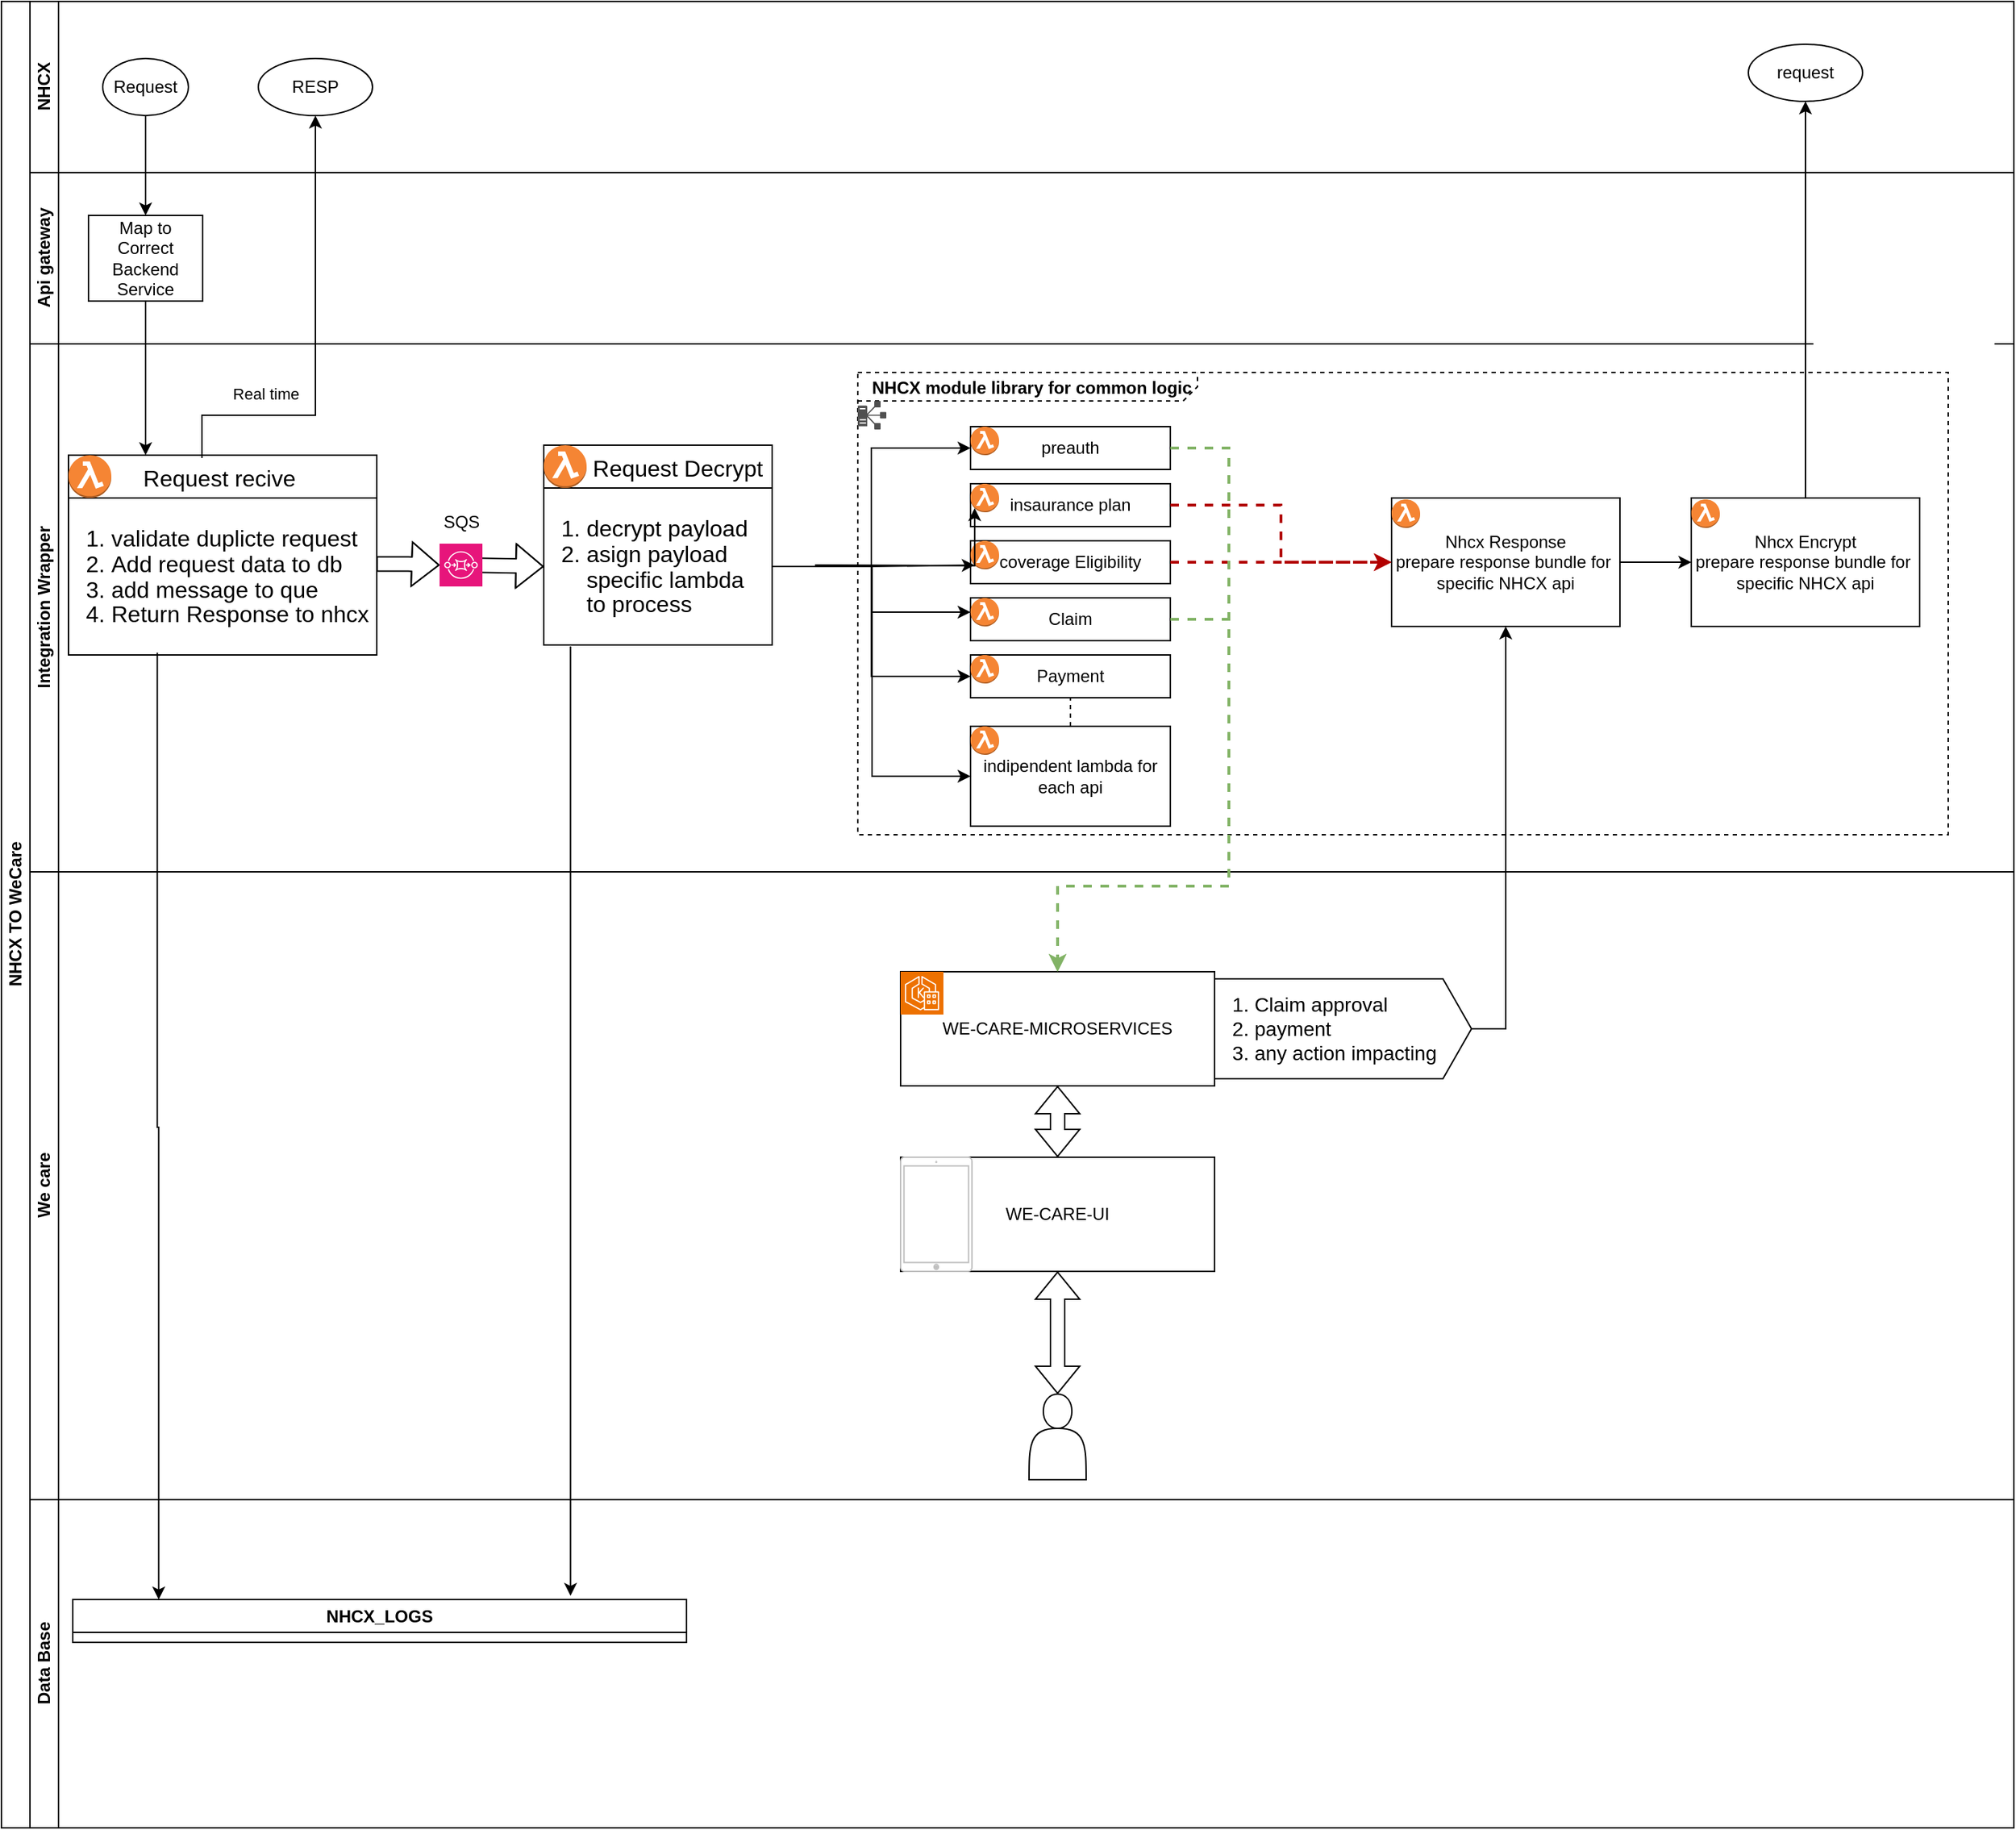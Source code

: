 <mxfile version="22.1.17" type="github" pages="5">
  <diagram id="prtHgNgQTEPvFCAcTncT" name="Claim registration">
    <mxGraphModel dx="1590" dy="873" grid="1" gridSize="10" guides="1" tooltips="1" connect="1" arrows="1" fold="1" page="1" pageScale="1" pageWidth="827" pageHeight="1169" math="0" shadow="0">
      <root>
        <mxCell id="0" />
        <mxCell id="1" parent="0" />
        <mxCell id="dNxyNK7c78bLwvsdeMH5-19" value="NHCX TO WeCare" style="swimlane;html=1;childLayout=stackLayout;resizeParent=1;resizeParentMax=0;horizontal=0;startSize=20;horizontalStack=0;align=center;" parent="1" vertex="1">
          <mxGeometry x="120" y="120" width="1410" height="1280" as="geometry">
            <mxRectangle x="120" y="120" width="40" height="60" as="alternateBounds" />
          </mxGeometry>
        </mxCell>
        <mxCell id="dNxyNK7c78bLwvsdeMH5-20" value="NHCX" style="swimlane;html=1;startSize=20;horizontal=0;" parent="dNxyNK7c78bLwvsdeMH5-19" vertex="1">
          <mxGeometry x="20" width="1390" height="120" as="geometry">
            <mxRectangle x="20" width="430" height="30" as="alternateBounds" />
          </mxGeometry>
        </mxCell>
        <UserObject label="Request" link="https://ig.hcxprotocol.io/v0.7.1/StructureDefinition-Claim.html" linkTarget="_blank" id="dNxyNK7c78bLwvsdeMH5-23">
          <mxCell style="ellipse;whiteSpace=wrap;html=1;" parent="dNxyNK7c78bLwvsdeMH5-20" vertex="1">
            <mxGeometry x="51" y="40" width="60" height="40" as="geometry" />
          </mxCell>
        </UserObject>
        <mxCell id="-nmNVNPOFhX838iEL5Bt-6" value="RESP" style="ellipse;whiteSpace=wrap;html=1;" vertex="1" parent="dNxyNK7c78bLwvsdeMH5-20">
          <mxGeometry x="160" y="40" width="80" height="40" as="geometry" />
        </mxCell>
        <mxCell id="n_Xed9ibIA65ynU_BDhb-54" value="request" style="ellipse;whiteSpace=wrap;html=1;" parent="dNxyNK7c78bLwvsdeMH5-20" vertex="1">
          <mxGeometry x="1204" y="30" width="80" height="40" as="geometry" />
        </mxCell>
        <mxCell id="dNxyNK7c78bLwvsdeMH5-21" value="Api gateway" style="swimlane;html=1;startSize=20;horizontal=0;" parent="dNxyNK7c78bLwvsdeMH5-19" vertex="1">
          <mxGeometry x="20" y="120" width="1390" height="120" as="geometry" />
        </mxCell>
        <mxCell id="dNxyNK7c78bLwvsdeMH5-24" value="Map to Correct Backend Service" style="rounded=0;whiteSpace=wrap;html=1;fontFamily=Helvetica;fontSize=12;fontColor=#000000;align=center;" parent="dNxyNK7c78bLwvsdeMH5-21" vertex="1">
          <mxGeometry x="41" y="30" width="80" height="60" as="geometry" />
        </mxCell>
        <mxCell id="dNxyNK7c78bLwvsdeMH5-22" value="Integration Wrapper&lt;br&gt;" style="swimlane;html=1;startSize=20;horizontal=0;align=center;" parent="dNxyNK7c78bLwvsdeMH5-19" vertex="1">
          <mxGeometry x="20" y="240" width="1390" height="370" as="geometry" />
        </mxCell>
        <mxCell id="-nmNVNPOFhX838iEL5Bt-11" style="edgeStyle=orthogonalEdgeStyle;rounded=0;orthogonalLoop=1;jettySize=auto;html=1;shape=flexArrow;entryX=0;entryY=0.5;entryDx=0;entryDy=0;" edge="1" parent="dNxyNK7c78bLwvsdeMH5-22" target="nkWeaoV__SSsujbizAiu-46">
          <mxGeometry relative="1" as="geometry">
            <mxPoint x="306.0" y="155" as="sourcePoint" />
            <mxPoint x="330" y="150" as="targetPoint" />
          </mxGeometry>
        </mxCell>
        <mxCell id="-nmNVNPOFhX838iEL5Bt-9" value="&lt;meta charset=&quot;utf-8&quot;&gt;&lt;span style=&quot;color: rgb(0, 0, 0); font-family: Helvetica; font-size: 11px; font-style: normal; font-variant-ligatures: normal; font-variant-caps: normal; font-weight: 400; letter-spacing: normal; orphans: 2; text-align: center; text-indent: 0px; text-transform: none; widows: 2; word-spacing: 0px; -webkit-text-stroke-width: 0px; background-color: rgb(255, 255, 255); text-decoration-thickness: initial; text-decoration-style: initial; text-decoration-color: initial; float: none; display: inline !important;&quot;&gt;Real time&lt;/span&gt;" style="text;html=1;align=center;verticalAlign=middle;resizable=0;points=[];autosize=1;strokeColor=none;fillColor=none;" vertex="1" parent="dNxyNK7c78bLwvsdeMH5-22">
          <mxGeometry x="130" y="20" width="70" height="30" as="geometry" />
        </mxCell>
        <mxCell id="-nmNVNPOFhX838iEL5Bt-12" value="" style="sketch=0;points=[[0,0,0],[0.25,0,0],[0.5,0,0],[0.75,0,0],[1,0,0],[0,1,0],[0.25,1,0],[0.5,1,0],[0.75,1,0],[1,1,0],[0,0.25,0],[0,0.5,0],[0,0.75,0],[1,0.25,0],[1,0.5,0],[1,0.75,0]];outlineConnect=0;fontColor=#232F3E;fillColor=#E7157B;strokeColor=#ffffff;dashed=0;verticalLabelPosition=bottom;verticalAlign=top;align=center;html=1;fontSize=12;fontStyle=0;aspect=fixed;shape=mxgraph.aws4.resourceIcon;resIcon=mxgraph.aws4.sqs;" vertex="1" parent="dNxyNK7c78bLwvsdeMH5-22">
          <mxGeometry x="287" y="140" width="30" height="30" as="geometry" />
        </mxCell>
        <mxCell id="-nmNVNPOFhX838iEL5Bt-13" value="" style="edgeStyle=orthogonalEdgeStyle;rounded=0;orthogonalLoop=1;jettySize=auto;html=1;shape=flexArrow;exitX=0.999;exitY=0.421;exitDx=0;exitDy=0;exitPerimeter=0;" edge="1" parent="dNxyNK7c78bLwvsdeMH5-22" source="nkWeaoV__SSsujbizAiu-28" target="-nmNVNPOFhX838iEL5Bt-12">
          <mxGeometry relative="1" as="geometry">
            <mxPoint x="251" y="155" as="sourcePoint" />
            <mxPoint x="480" y="515" as="targetPoint" />
          </mxGeometry>
        </mxCell>
        <mxCell id="-nmNVNPOFhX838iEL5Bt-14" value="SQS" style="text;html=1;align=center;verticalAlign=middle;resizable=0;points=[];autosize=1;strokeColor=none;fillColor=none;" vertex="1" parent="dNxyNK7c78bLwvsdeMH5-22">
          <mxGeometry x="277" y="110" width="50" height="30" as="geometry" />
        </mxCell>
        <mxCell id="nkWeaoV__SSsujbizAiu-27" value="Request recive " style="shape=table;startSize=30;container=1;collapsible=0;childLayout=tableLayout;fixedRows=1;rowLines=0;fontStyle=0;strokeColor=default;fontSize=16;" vertex="1" parent="dNxyNK7c78bLwvsdeMH5-22">
          <mxGeometry x="27" y="78" width="216" height="140" as="geometry" />
        </mxCell>
        <mxCell id="nkWeaoV__SSsujbizAiu-28" value="" style="shape=tableRow;horizontal=0;startSize=0;swimlaneHead=0;swimlaneBody=0;top=0;left=0;bottom=0;right=0;collapsible=0;dropTarget=0;fillColor=none;points=[[0,0.5],[1,0.5]];portConstraint=eastwest;strokeColor=inherit;fontSize=16;" vertex="1" parent="nkWeaoV__SSsujbizAiu-27">
          <mxGeometry y="30" width="216" height="110" as="geometry" />
        </mxCell>
        <mxCell id="nkWeaoV__SSsujbizAiu-30" value="&lt;ol style=&quot;line-height: 110%;&quot;&gt;&lt;li&gt;&lt;span style=&quot;background-color: initial;&quot;&gt;validate duplicte request&lt;/span&gt;&lt;/li&gt;&lt;li&gt;&lt;span style=&quot;background-color: initial;&quot;&gt;Add request data to db&lt;/span&gt;&lt;/li&gt;&lt;li&gt;&lt;span style=&quot;background-color: initial;&quot;&gt;add message to que&lt;/span&gt;&lt;/li&gt;&lt;li&gt;&lt;span style=&quot;background-color: initial;&quot;&gt;Return Response to nhcx&lt;/span&gt;&lt;/li&gt;&lt;/ol&gt;" style="shape=partialRectangle;html=1;whiteSpace=wrap;connectable=0;fillColor=none;top=0;left=0;bottom=0;right=0;align=left;spacingLeft=-12;overflow=hidden;strokeColor=inherit;fontSize=16;" vertex="1" parent="nkWeaoV__SSsujbizAiu-28">
          <mxGeometry width="216" height="110" as="geometry">
            <mxRectangle width="216" height="110" as="alternateBounds" />
          </mxGeometry>
        </mxCell>
        <mxCell id="nkWeaoV__SSsujbizAiu-22" value="" style="outlineConnect=0;dashed=0;verticalLabelPosition=bottom;verticalAlign=top;align=center;html=1;shape=mxgraph.aws3.lambda_function;fillColor=#F58534;gradientColor=none;" vertex="1" parent="dNxyNK7c78bLwvsdeMH5-22">
          <mxGeometry x="27" y="78" width="30" height="30" as="geometry" />
        </mxCell>
        <mxCell id="-nmNVNPOFhX838iEL5Bt-26" value="&lt;p style=&quot;margin:0px;margin-top:4px;margin-left:10px;text-align:left;&quot;&gt;&lt;b&gt;NHCX module library for common logic&lt;/b&gt;&lt;/p&gt;" style="html=1;shape=mxgraph.sysml.package;labelX=238.89;align=left;spacingLeft=10;overflow=fill;recursiveResize=0;fillColor=none;dashed=1;" vertex="1" parent="dNxyNK7c78bLwvsdeMH5-22">
          <mxGeometry x="580" y="20" width="764" height="324" as="geometry" />
        </mxCell>
        <mxCell id="-nmNVNPOFhX838iEL5Bt-25" value="" style="sketch=0;pointerEvents=1;shadow=0;dashed=0;html=1;strokeColor=none;labelPosition=center;verticalLabelPosition=bottom;verticalAlign=top;align=center;fillColor=#505050;shape=mxgraph.mscae.oms.dependency_monitor" vertex="1" parent="-nmNVNPOFhX838iEL5Bt-26">
          <mxGeometry y="20" width="20" height="20" as="geometry" />
        </mxCell>
        <mxCell id="-nmNVNPOFhX838iEL5Bt-74" style="edgeStyle=orthogonalEdgeStyle;rounded=0;orthogonalLoop=1;jettySize=auto;html=1;entryX=0;entryY=0.5;entryDx=0;entryDy=0;" edge="1" parent="dNxyNK7c78bLwvsdeMH5-22" source="-nmNVNPOFhX838iEL5Bt-72" target="-nmNVNPOFhX838iEL5Bt-76">
          <mxGeometry relative="1" as="geometry">
            <mxPoint x="1164" y="165" as="targetPoint" />
          </mxGeometry>
        </mxCell>
        <mxCell id="-nmNVNPOFhX838iEL5Bt-72" value="Nhcx Response&lt;br&gt;prepare response bundle for&amp;nbsp;&lt;br&gt;specific NHCX api" style="rounded=0;whiteSpace=wrap;html=1;fontFamily=Helvetica;fontSize=12;fontColor=#000000;align=center;" vertex="1" parent="dNxyNK7c78bLwvsdeMH5-22">
          <mxGeometry x="954" y="108" width="160" height="90" as="geometry" />
        </mxCell>
        <mxCell id="-nmNVNPOFhX838iEL5Bt-73" value="" style="outlineConnect=0;dashed=0;verticalLabelPosition=bottom;verticalAlign=top;align=center;html=1;shape=mxgraph.aws3.lambda_function;fillColor=#F58534;gradientColor=none;" vertex="1" parent="dNxyNK7c78bLwvsdeMH5-22">
          <mxGeometry x="954" y="109" width="20" height="20" as="geometry" />
        </mxCell>
        <mxCell id="-nmNVNPOFhX838iEL5Bt-76" value="Nhcx Encrypt&lt;br&gt;prepare response bundle for&amp;nbsp;&lt;br&gt;specific NHCX api" style="rounded=0;whiteSpace=wrap;html=1;fontFamily=Helvetica;fontSize=12;fontColor=#000000;align=center;" vertex="1" parent="dNxyNK7c78bLwvsdeMH5-22">
          <mxGeometry x="1164" y="108" width="160" height="90" as="geometry" />
        </mxCell>
        <mxCell id="-nmNVNPOFhX838iEL5Bt-87" value="" style="outlineConnect=0;dashed=0;verticalLabelPosition=bottom;verticalAlign=top;align=center;html=1;shape=mxgraph.aws3.lambda_function;fillColor=#F58534;gradientColor=none;" vertex="1" parent="dNxyNK7c78bLwvsdeMH5-22">
          <mxGeometry x="1164" y="109" width="20" height="20" as="geometry" />
        </mxCell>
        <mxCell id="-nmNVNPOFhX838iEL5Bt-39" value="" style="group" vertex="1" connectable="0" parent="dNxyNK7c78bLwvsdeMH5-22">
          <mxGeometry x="604" y="22" width="280" height="320" as="geometry" />
        </mxCell>
        <mxCell id="-nmNVNPOFhX838iEL5Bt-17" value="preauth" style="rounded=0;whiteSpace=wrap;html=1;fontFamily=Helvetica;fontSize=12;fontColor=#000000;align=center;" vertex="1" parent="-nmNVNPOFhX838iEL5Bt-39">
          <mxGeometry x="55" y="36" width="140" height="30" as="geometry" />
        </mxCell>
        <mxCell id="-nmNVNPOFhX838iEL5Bt-18" value="insaurance plan" style="rounded=0;whiteSpace=wrap;html=1;fontFamily=Helvetica;fontSize=12;fontColor=#000000;align=center;" vertex="1" parent="-nmNVNPOFhX838iEL5Bt-39">
          <mxGeometry x="55" y="76" width="140" height="30" as="geometry" />
        </mxCell>
        <mxCell id="-nmNVNPOFhX838iEL5Bt-19" value="coverage Eligibility" style="rounded=0;whiteSpace=wrap;html=1;fontFamily=Helvetica;fontSize=12;fontColor=#000000;align=center;" vertex="1" parent="-nmNVNPOFhX838iEL5Bt-39">
          <mxGeometry x="55" y="116" width="140" height="30" as="geometry" />
        </mxCell>
        <mxCell id="-nmNVNPOFhX838iEL5Bt-20" value="Claim" style="rounded=0;whiteSpace=wrap;html=1;fontFamily=Helvetica;fontSize=12;fontColor=#000000;align=center;" vertex="1" parent="-nmNVNPOFhX838iEL5Bt-39">
          <mxGeometry x="55" y="156" width="140" height="30" as="geometry" />
        </mxCell>
        <mxCell id="-nmNVNPOFhX838iEL5Bt-21" value="Payment" style="rounded=0;whiteSpace=wrap;html=1;fontFamily=Helvetica;fontSize=12;fontColor=#000000;align=center;" vertex="1" parent="-nmNVNPOFhX838iEL5Bt-39">
          <mxGeometry x="55" y="196" width="140" height="30" as="geometry" />
        </mxCell>
        <mxCell id="-nmNVNPOFhX838iEL5Bt-22" value="indipendent lambda for each api" style="rounded=0;whiteSpace=wrap;html=1;fontFamily=Helvetica;fontSize=12;fontColor=#000000;align=center;" vertex="1" parent="-nmNVNPOFhX838iEL5Bt-39">
          <mxGeometry x="55" y="246" width="140" height="70" as="geometry" />
        </mxCell>
        <mxCell id="-nmNVNPOFhX838iEL5Bt-24" value="" style="endArrow=none;dashed=1;html=1;rounded=0;entryX=0.5;entryY=1;entryDx=0;entryDy=0;exitX=0.5;exitY=0;exitDx=0;exitDy=0;" edge="1" parent="-nmNVNPOFhX838iEL5Bt-39" source="-nmNVNPOFhX838iEL5Bt-22" target="-nmNVNPOFhX838iEL5Bt-21">
          <mxGeometry width="50" height="50" relative="1" as="geometry">
            <mxPoint x="-49" y="306" as="sourcePoint" />
            <mxPoint x="1" y="256" as="targetPoint" />
          </mxGeometry>
        </mxCell>
        <mxCell id="-nmNVNPOFhX838iEL5Bt-32" value="" style="outlineConnect=0;dashed=0;verticalLabelPosition=bottom;verticalAlign=top;align=center;html=1;shape=mxgraph.aws3.lambda_function;fillColor=#F58534;gradientColor=none;" vertex="1" parent="-nmNVNPOFhX838iEL5Bt-39">
          <mxGeometry x="55" y="36" width="20" height="20" as="geometry" />
        </mxCell>
        <mxCell id="-nmNVNPOFhX838iEL5Bt-33" value="" style="outlineConnect=0;dashed=0;verticalLabelPosition=bottom;verticalAlign=top;align=center;html=1;shape=mxgraph.aws3.lambda_function;fillColor=#F58534;gradientColor=none;" vertex="1" parent="-nmNVNPOFhX838iEL5Bt-39">
          <mxGeometry x="55" y="76" width="20" height="20" as="geometry" />
        </mxCell>
        <mxCell id="-nmNVNPOFhX838iEL5Bt-34" value="" style="outlineConnect=0;dashed=0;verticalLabelPosition=bottom;verticalAlign=top;align=center;html=1;shape=mxgraph.aws3.lambda_function;fillColor=#F58534;gradientColor=none;" vertex="1" parent="-nmNVNPOFhX838iEL5Bt-39">
          <mxGeometry x="55" y="116" width="20" height="20" as="geometry" />
        </mxCell>
        <mxCell id="-nmNVNPOFhX838iEL5Bt-35" value="" style="outlineConnect=0;dashed=0;verticalLabelPosition=bottom;verticalAlign=top;align=center;html=1;shape=mxgraph.aws3.lambda_function;fillColor=#F58534;gradientColor=none;" vertex="1" parent="-nmNVNPOFhX838iEL5Bt-39">
          <mxGeometry x="55" y="156" width="20" height="20" as="geometry" />
        </mxCell>
        <mxCell id="-nmNVNPOFhX838iEL5Bt-36" value="" style="outlineConnect=0;dashed=0;verticalLabelPosition=bottom;verticalAlign=top;align=center;html=1;shape=mxgraph.aws3.lambda_function;fillColor=#F58534;gradientColor=none;" vertex="1" parent="-nmNVNPOFhX838iEL5Bt-39">
          <mxGeometry x="55" y="196" width="20" height="20" as="geometry" />
        </mxCell>
        <mxCell id="-nmNVNPOFhX838iEL5Bt-37" value="" style="outlineConnect=0;dashed=0;verticalLabelPosition=bottom;verticalAlign=top;align=center;html=1;shape=mxgraph.aws3.lambda_function;fillColor=#F58534;gradientColor=none;" vertex="1" parent="-nmNVNPOFhX838iEL5Bt-39">
          <mxGeometry x="55" y="246" width="20" height="20" as="geometry" />
        </mxCell>
        <mxCell id="-nmNVNPOFhX838iEL5Bt-46" style="edgeStyle=orthogonalEdgeStyle;rounded=0;orthogonalLoop=1;jettySize=auto;html=1;entryX=0;entryY=0.5;entryDx=0;entryDy=0;exitX=1;exitY=0.5;exitDx=0;exitDy=0;" edge="1" parent="dNxyNK7c78bLwvsdeMH5-22" source="nkWeaoV__SSsujbizAiu-46" target="-nmNVNPOFhX838iEL5Bt-17">
          <mxGeometry relative="1" as="geometry">
            <mxPoint x="550" y="155" as="sourcePoint" />
          </mxGeometry>
        </mxCell>
        <mxCell id="-nmNVNPOFhX838iEL5Bt-47" style="edgeStyle=orthogonalEdgeStyle;rounded=0;orthogonalLoop=1;jettySize=auto;html=1;exitX=1;exitY=0.5;exitDx=0;exitDy=0;entryX=0.145;entryY=0.855;entryDx=0;entryDy=0;entryPerimeter=0;" edge="1" parent="dNxyNK7c78bLwvsdeMH5-22" target="-nmNVNPOFhX838iEL5Bt-33">
          <mxGeometry relative="1" as="geometry">
            <mxPoint x="550" y="155" as="sourcePoint" />
          </mxGeometry>
        </mxCell>
        <mxCell id="-nmNVNPOFhX838iEL5Bt-48" style="edgeStyle=orthogonalEdgeStyle;rounded=0;orthogonalLoop=1;jettySize=auto;html=1;exitX=1;exitY=0.5;exitDx=0;exitDy=0;entryX=0.145;entryY=0.855;entryDx=0;entryDy=0;entryPerimeter=0;" edge="1" parent="dNxyNK7c78bLwvsdeMH5-22" source="nkWeaoV__SSsujbizAiu-46" target="-nmNVNPOFhX838iEL5Bt-34">
          <mxGeometry relative="1" as="geometry">
            <mxPoint x="550" y="155" as="sourcePoint" />
          </mxGeometry>
        </mxCell>
        <mxCell id="-nmNVNPOFhX838iEL5Bt-50" style="edgeStyle=orthogonalEdgeStyle;rounded=0;orthogonalLoop=1;jettySize=auto;html=1;entryX=0;entryY=0.5;entryDx=0;entryDy=0;entryPerimeter=0;exitX=1;exitY=0.5;exitDx=0;exitDy=0;" edge="1" parent="dNxyNK7c78bLwvsdeMH5-22" source="nkWeaoV__SSsujbizAiu-46" target="-nmNVNPOFhX838iEL5Bt-35">
          <mxGeometry relative="1" as="geometry">
            <mxPoint x="550" y="155" as="sourcePoint" />
          </mxGeometry>
        </mxCell>
        <mxCell id="-nmNVNPOFhX838iEL5Bt-51" style="edgeStyle=orthogonalEdgeStyle;rounded=0;orthogonalLoop=1;jettySize=auto;html=1;entryX=0;entryY=0.5;entryDx=0;entryDy=0;exitX=1;exitY=0.5;exitDx=0;exitDy=0;" edge="1" parent="dNxyNK7c78bLwvsdeMH5-22" source="nkWeaoV__SSsujbizAiu-46" target="-nmNVNPOFhX838iEL5Bt-21">
          <mxGeometry relative="1" as="geometry">
            <mxPoint x="550" y="155" as="sourcePoint" />
          </mxGeometry>
        </mxCell>
        <mxCell id="-nmNVNPOFhX838iEL5Bt-52" style="edgeStyle=orthogonalEdgeStyle;rounded=0;orthogonalLoop=1;jettySize=auto;html=1;entryX=0;entryY=0.5;entryDx=0;entryDy=0;exitX=1;exitY=0.5;exitDx=0;exitDy=0;" edge="1" parent="dNxyNK7c78bLwvsdeMH5-22" source="nkWeaoV__SSsujbizAiu-46" target="-nmNVNPOFhX838iEL5Bt-22">
          <mxGeometry relative="1" as="geometry">
            <mxPoint x="550" y="155" as="sourcePoint" />
            <Array as="points">
              <mxPoint x="590" y="156" />
              <mxPoint x="590" y="303" />
            </Array>
          </mxGeometry>
        </mxCell>
        <mxCell id="-nmNVNPOFhX838iEL5Bt-79" style="edgeStyle=orthogonalEdgeStyle;rounded=0;orthogonalLoop=1;jettySize=auto;html=1;entryX=0;entryY=0.5;entryDx=0;entryDy=0;dashed=1;fillColor=#e51400;strokeColor=#B20000;strokeWidth=2;exitX=1;exitY=0.5;exitDx=0;exitDy=0;" edge="1" parent="dNxyNK7c78bLwvsdeMH5-22" source="-nmNVNPOFhX838iEL5Bt-18" target="-nmNVNPOFhX838iEL5Bt-72">
          <mxGeometry relative="1" as="geometry" />
        </mxCell>
        <mxCell id="-nmNVNPOFhX838iEL5Bt-82" style="edgeStyle=orthogonalEdgeStyle;rounded=0;orthogonalLoop=1;jettySize=auto;html=1;entryX=0;entryY=0.5;entryDx=0;entryDy=0;fillColor=#e51400;strokeColor=#B20000;strokeWidth=2;dashed=1;" edge="1" parent="dNxyNK7c78bLwvsdeMH5-22" source="-nmNVNPOFhX838iEL5Bt-19" target="-nmNVNPOFhX838iEL5Bt-72">
          <mxGeometry relative="1" as="geometry" />
        </mxCell>
        <mxCell id="nkWeaoV__SSsujbizAiu-49" value="" style="group" vertex="1" connectable="0" parent="dNxyNK7c78bLwvsdeMH5-22">
          <mxGeometry x="360" y="71" width="160" height="140" as="geometry" />
        </mxCell>
        <mxCell id="nkWeaoV__SSsujbizAiu-45" value="Request Decrypt " style="shape=table;startSize=30;container=1;collapsible=0;childLayout=tableLayout;fixedRows=1;rowLines=0;fontStyle=0;strokeColor=default;fontSize=16;align=right;" vertex="1" parent="nkWeaoV__SSsujbizAiu-49">
          <mxGeometry width="160" height="140" as="geometry" />
        </mxCell>
        <mxCell id="nkWeaoV__SSsujbizAiu-46" value="" style="shape=tableRow;horizontal=0;startSize=0;swimlaneHead=0;swimlaneBody=0;top=0;left=0;bottom=0;right=0;collapsible=0;dropTarget=0;fillColor=none;points=[[0,0.5],[1,0.5]];portConstraint=eastwest;strokeColor=inherit;fontSize=16;" vertex="1" parent="nkWeaoV__SSsujbizAiu-45">
          <mxGeometry y="30" width="160" height="110" as="geometry" />
        </mxCell>
        <mxCell id="nkWeaoV__SSsujbizAiu-47" value="&lt;ol style=&quot;line-height: 110%;&quot;&gt;&lt;li&gt;&lt;span style=&quot;background-color: initial;&quot;&gt;decrypt payload&lt;/span&gt;&lt;br&gt;&lt;/li&gt;&lt;li&gt;asign payload&amp;nbsp;&lt;br&gt;specific lambda&lt;br&gt;to process&lt;/li&gt;&lt;/ol&gt;" style="shape=partialRectangle;html=1;whiteSpace=wrap;connectable=0;fillColor=none;top=0;left=0;bottom=0;right=0;align=left;spacingLeft=-12;overflow=hidden;strokeColor=inherit;fontSize=16;" vertex="1" parent="nkWeaoV__SSsujbizAiu-46">
          <mxGeometry width="160" height="110" as="geometry">
            <mxRectangle width="160" height="110" as="alternateBounds" />
          </mxGeometry>
        </mxCell>
        <mxCell id="nkWeaoV__SSsujbizAiu-48" value="" style="outlineConnect=0;dashed=0;verticalLabelPosition=bottom;verticalAlign=top;align=center;html=1;shape=mxgraph.aws3.lambda_function;fillColor=#F58534;gradientColor=none;" vertex="1" parent="nkWeaoV__SSsujbizAiu-49">
          <mxGeometry width="30" height="30" as="geometry" />
        </mxCell>
        <mxCell id="n_Xed9ibIA65ynU_BDhb-4" value="We care" style="swimlane;html=1;startSize=20;horizontal=0;" parent="dNxyNK7c78bLwvsdeMH5-19" vertex="1">
          <mxGeometry x="20" y="610" width="1390" height="440" as="geometry" />
        </mxCell>
        <mxCell id="-nmNVNPOFhX838iEL5Bt-53" value="WE-CARE-MICROSERVICES" style="rounded=0;whiteSpace=wrap;html=1;fontFamily=Helvetica;fontSize=12;fontColor=#000000;align=center;" vertex="1" parent="n_Xed9ibIA65ynU_BDhb-4">
          <mxGeometry x="610" y="70" width="220" height="80" as="geometry" />
        </mxCell>
        <mxCell id="-nmNVNPOFhX838iEL5Bt-55" value="" style="sketch=0;points=[[0,0,0],[0.25,0,0],[0.5,0,0],[0.75,0,0],[1,0,0],[0,1,0],[0.25,1,0],[0.5,1,0],[0.75,1,0],[1,1,0],[0,0.25,0],[0,0.5,0],[0,0.75,0],[1,0.25,0],[1,0.5,0],[1,0.75,0]];outlineConnect=0;fontColor=#232F3E;fillColor=#ED7100;strokeColor=#ffffff;dashed=0;verticalLabelPosition=bottom;verticalAlign=top;align=center;html=1;fontSize=12;fontStyle=0;aspect=fixed;shape=mxgraph.aws4.resourceIcon;resIcon=mxgraph.aws4.eks_anywhere;" vertex="1" parent="n_Xed9ibIA65ynU_BDhb-4">
          <mxGeometry x="610" y="70" width="30" height="30" as="geometry" />
        </mxCell>
        <mxCell id="-nmNVNPOFhX838iEL5Bt-57" value="WE-CARE-UI&lt;br&gt;" style="rounded=0;whiteSpace=wrap;html=1;fontFamily=Helvetica;fontSize=12;fontColor=#000000;align=center;" vertex="1" parent="n_Xed9ibIA65ynU_BDhb-4">
          <mxGeometry x="610" y="200" width="220" height="80" as="geometry" />
        </mxCell>
        <mxCell id="-nmNVNPOFhX838iEL5Bt-56" value="" style="html=1;verticalLabelPosition=bottom;labelBackgroundColor=#ffffff;verticalAlign=top;shadow=0;dashed=0;strokeWidth=1;shape=mxgraph.ios7.misc.ipad10inch;strokeColor=#c0c0c0;" vertex="1" parent="n_Xed9ibIA65ynU_BDhb-4">
          <mxGeometry x="610" y="200" width="50" height="80" as="geometry" />
        </mxCell>
        <mxCell id="-nmNVNPOFhX838iEL5Bt-58" value="" style="shape=actor;whiteSpace=wrap;html=1;" vertex="1" parent="n_Xed9ibIA65ynU_BDhb-4">
          <mxGeometry x="700" y="366" width="40" height="60" as="geometry" />
        </mxCell>
        <mxCell id="-nmNVNPOFhX838iEL5Bt-61" value="" style="shape=flexArrow;endArrow=classic;startArrow=classic;html=1;rounded=0;entryX=0.5;entryY=1;entryDx=0;entryDy=0;exitX=0.5;exitY=0;exitDx=0;exitDy=0;" edge="1" parent="n_Xed9ibIA65ynU_BDhb-4" source="-nmNVNPOFhX838iEL5Bt-57" target="-nmNVNPOFhX838iEL5Bt-53">
          <mxGeometry width="100" height="100" relative="1" as="geometry">
            <mxPoint x="670" y="290" as="sourcePoint" />
            <mxPoint x="770" y="190" as="targetPoint" />
          </mxGeometry>
        </mxCell>
        <mxCell id="-nmNVNPOFhX838iEL5Bt-65" value="" style="shape=flexArrow;endArrow=classic;startArrow=classic;html=1;rounded=0;entryX=0.5;entryY=1;entryDx=0;entryDy=0;exitX=0.5;exitY=0;exitDx=0;exitDy=0;" edge="1" parent="n_Xed9ibIA65ynU_BDhb-4" target="-nmNVNPOFhX838iEL5Bt-57">
          <mxGeometry width="100" height="100" relative="1" as="geometry">
            <mxPoint x="720" y="366" as="sourcePoint" />
            <mxPoint x="742" y="176" as="targetPoint" />
          </mxGeometry>
        </mxCell>
        <mxCell id="-nmNVNPOFhX838iEL5Bt-66" value="&lt;ol&gt;&lt;li&gt;Claim approval&lt;/li&gt;&lt;li&gt;payment&lt;/li&gt;&lt;li&gt;any action impacting&lt;/li&gt;&lt;/ol&gt;" style="html=1;shape=mxgraph.infographic.ribbonSimple;notch1=0;notch2=20;align=left;verticalAlign=middle;fontSize=14;fontStyle=0;fillColor=#FFFFFF;whiteSpace=wrap;rotation=0;spacingLeft=-14;" vertex="1" parent="n_Xed9ibIA65ynU_BDhb-4">
          <mxGeometry x="830" y="75" width="180" height="70" as="geometry" />
        </mxCell>
        <mxCell id="n_Xed9ibIA65ynU_BDhb-3" value="Data Base" style="swimlane;html=1;startSize=20;horizontal=0;" parent="dNxyNK7c78bLwvsdeMH5-19" vertex="1">
          <mxGeometry x="20" y="1050" width="1390" height="230" as="geometry" />
        </mxCell>
        <UserObject label="NHCX_LOGS" link="data:page/id,4wlm6lmaPrlt67HvVmds" id="n_Xed9ibIA65ynU_BDhb-13">
          <mxCell style="swimlane;whiteSpace=wrap;html=1;" parent="n_Xed9ibIA65ynU_BDhb-3" vertex="1" collapsed="1">
            <mxGeometry x="30" y="70" width="430" height="30" as="geometry">
              <mxRectangle x="32" y="70" width="96" height="80" as="alternateBounds" />
            </mxGeometry>
          </mxCell>
        </UserObject>
        <mxCell id="dNxyNK7c78bLwvsdeMH5-25" value="" style="edgeStyle=orthogonalEdgeStyle;rounded=0;orthogonalLoop=1;jettySize=auto;html=1;" parent="dNxyNK7c78bLwvsdeMH5-19" source="dNxyNK7c78bLwvsdeMH5-23" target="dNxyNK7c78bLwvsdeMH5-24" edge="1">
          <mxGeometry relative="1" as="geometry" />
        </mxCell>
        <mxCell id="-nmNVNPOFhX838iEL5Bt-3" style="edgeStyle=orthogonalEdgeStyle;rounded=0;orthogonalLoop=1;jettySize=auto;html=1;entryX=0.14;entryY=0;entryDx=0;entryDy=0;entryPerimeter=0;exitX=0.288;exitY=0.985;exitDx=0;exitDy=0;exitPerimeter=0;" edge="1" parent="dNxyNK7c78bLwvsdeMH5-19" source="nkWeaoV__SSsujbizAiu-28" target="n_Xed9ibIA65ynU_BDhb-13">
          <mxGeometry relative="1" as="geometry">
            <mxPoint x="110" y="1020" as="targetPoint" />
            <mxPoint x="110" y="470" as="sourcePoint" />
            <Array as="points">
              <mxPoint x="109" y="789" />
              <mxPoint x="110" y="789" />
            </Array>
          </mxGeometry>
        </mxCell>
        <mxCell id="-nmNVNPOFhX838iEL5Bt-7" style="edgeStyle=orthogonalEdgeStyle;rounded=0;orthogonalLoop=1;jettySize=auto;html=1;exitX=0.75;exitY=0;exitDx=0;exitDy=0;entryX=0.5;entryY=1;entryDx=0;entryDy=0;" edge="1" parent="dNxyNK7c78bLwvsdeMH5-19" target="-nmNVNPOFhX838iEL5Bt-6">
          <mxGeometry relative="1" as="geometry">
            <mxPoint x="140.5" y="320" as="sourcePoint" />
            <Array as="points">
              <mxPoint x="141" y="290" />
              <mxPoint x="220" y="290" />
            </Array>
          </mxGeometry>
        </mxCell>
        <mxCell id="-nmNVNPOFhX838iEL5Bt-16" style="edgeStyle=orthogonalEdgeStyle;rounded=0;orthogonalLoop=1;jettySize=auto;html=1;entryX=0.811;entryY=-0.086;entryDx=0;entryDy=0;exitX=0.117;exitY=1.009;exitDx=0;exitDy=0;entryPerimeter=0;exitPerimeter=0;" edge="1" parent="dNxyNK7c78bLwvsdeMH5-19" source="nkWeaoV__SSsujbizAiu-46" target="n_Xed9ibIA65ynU_BDhb-13">
          <mxGeometry relative="1" as="geometry">
            <mxPoint x="398.5" y="440" as="sourcePoint" />
            <mxPoint x="322" y="1110" as="targetPoint" />
          </mxGeometry>
        </mxCell>
        <mxCell id="-nmNVNPOFhX838iEL5Bt-71" style="edgeStyle=orthogonalEdgeStyle;rounded=0;orthogonalLoop=1;jettySize=auto;html=1;entryX=0.5;entryY=1;entryDx=0;entryDy=0;exitX=1;exitY=0.5;exitDx=0;exitDy=0;exitPerimeter=0;" edge="1" parent="dNxyNK7c78bLwvsdeMH5-19" source="-nmNVNPOFhX838iEL5Bt-66" target="-nmNVNPOFhX838iEL5Bt-72">
          <mxGeometry relative="1" as="geometry">
            <mxPoint x="851" y="450" as="targetPoint" />
            <mxPoint x="711" y="665" as="sourcePoint" />
          </mxGeometry>
        </mxCell>
        <mxCell id="-nmNVNPOFhX838iEL5Bt-77" style="edgeStyle=orthogonalEdgeStyle;rounded=0;orthogonalLoop=1;jettySize=auto;html=1;" edge="1" parent="dNxyNK7c78bLwvsdeMH5-19" source="-nmNVNPOFhX838iEL5Bt-76" target="n_Xed9ibIA65ynU_BDhb-54">
          <mxGeometry relative="1" as="geometry" />
        </mxCell>
        <mxCell id="nkWeaoV__SSsujbizAiu-43" style="edgeStyle=orthogonalEdgeStyle;rounded=0;orthogonalLoop=1;jettySize=auto;html=1;entryX=0.25;entryY=0;entryDx=0;entryDy=0;" edge="1" parent="dNxyNK7c78bLwvsdeMH5-19" source="dNxyNK7c78bLwvsdeMH5-24" target="nkWeaoV__SSsujbizAiu-27">
          <mxGeometry relative="1" as="geometry" />
        </mxCell>
        <mxCell id="-nmNVNPOFhX838iEL5Bt-83" style="edgeStyle=orthogonalEdgeStyle;rounded=0;orthogonalLoop=1;jettySize=auto;html=1;exitX=1;exitY=0.5;exitDx=0;exitDy=0;fillColor=#d5e8d4;gradientColor=#97d077;strokeColor=#82b366;strokeWidth=2;dashed=1;entryX=0.5;entryY=0;entryDx=0;entryDy=0;" edge="1" parent="dNxyNK7c78bLwvsdeMH5-19" source="-nmNVNPOFhX838iEL5Bt-17" target="-nmNVNPOFhX838iEL5Bt-53">
          <mxGeometry relative="1" as="geometry">
            <Array as="points">
              <mxPoint x="860" y="313" />
              <mxPoint x="860" y="620" />
              <mxPoint x="740" y="620" />
            </Array>
          </mxGeometry>
        </mxCell>
        <mxCell id="nkWeaoV__SSsujbizAiu-52" style="edgeStyle=orthogonalEdgeStyle;rounded=0;orthogonalLoop=1;jettySize=auto;html=1;exitX=1;exitY=0.5;exitDx=0;exitDy=0;fillColor=#d5e8d4;gradientColor=#97d077;strokeColor=#82b366;strokeWidth=2;dashed=1;entryX=0.5;entryY=0;entryDx=0;entryDy=0;" edge="1" parent="dNxyNK7c78bLwvsdeMH5-19" source="-nmNVNPOFhX838iEL5Bt-20" target="-nmNVNPOFhX838iEL5Bt-53">
          <mxGeometry relative="1" as="geometry">
            <mxPoint x="829" y="323" as="sourcePoint" />
            <mxPoint x="730" y="690" as="targetPoint" />
            <Array as="points">
              <mxPoint x="860" y="433" />
              <mxPoint x="860" y="620" />
              <mxPoint x="740" y="620" />
            </Array>
          </mxGeometry>
        </mxCell>
      </root>
    </mxGraphModel>
  </diagram>
  <diagram id="0DPZlB081FTVNjkBk7KC" name="create Intimation and  claim">
    <mxGraphModel dx="954" dy="524" grid="1" gridSize="10" guides="1" tooltips="1" connect="1" arrows="1" fold="1" page="1" pageScale="1" pageWidth="827" pageHeight="1169" math="0" shadow="0">
      <root>
        <mxCell id="0" />
        <mxCell id="1" parent="0" />
        <mxCell id="bLgeyS6EQl_RyTogpNhn-4" value="" style="edgeStyle=orthogonalEdgeStyle;rounded=0;orthogonalLoop=1;jettySize=auto;html=1;" parent="1" source="bLgeyS6EQl_RyTogpNhn-2" target="bLgeyS6EQl_RyTogpNhn-3" edge="1">
          <mxGeometry relative="1" as="geometry" />
        </mxCell>
        <mxCell id="bLgeyS6EQl_RyTogpNhn-2" value="PayLoad" style="ellipse;whiteSpace=wrap;html=1;" parent="1" vertex="1">
          <mxGeometry x="80" y="190" width="120" height="40" as="geometry" />
        </mxCell>
        <mxCell id="bLgeyS6EQl_RyTogpNhn-6" value="" style="edgeStyle=orthogonalEdgeStyle;rounded=0;orthogonalLoop=1;jettySize=auto;html=1;" parent="1" source="bLgeyS6EQl_RyTogpNhn-3" target="bLgeyS6EQl_RyTogpNhn-5" edge="1">
          <mxGeometry relative="1" as="geometry" />
        </mxCell>
        <mxCell id="bLgeyS6EQl_RyTogpNhn-3" value="Validate If Payload has all data present" style="rounded=1;whiteSpace=wrap;html=1;" parent="1" vertex="1">
          <mxGeometry x="80" y="300" width="120" height="60" as="geometry" />
        </mxCell>
        <mxCell id="bLgeyS6EQl_RyTogpNhn-8" value="YES" style="edgeStyle=orthogonalEdgeStyle;rounded=0;orthogonalLoop=1;jettySize=auto;html=1;" parent="1" source="bLgeyS6EQl_RyTogpNhn-5" target="bLgeyS6EQl_RyTogpNhn-7" edge="1">
          <mxGeometry relative="1" as="geometry" />
        </mxCell>
        <mxCell id="bLgeyS6EQl_RyTogpNhn-10" value="NO" style="edgeStyle=orthogonalEdgeStyle;rounded=0;orthogonalLoop=1;jettySize=auto;html=1;" parent="1" source="bLgeyS6EQl_RyTogpNhn-5" target="bLgeyS6EQl_RyTogpNhn-9" edge="1">
          <mxGeometry relative="1" as="geometry" />
        </mxCell>
        <mxCell id="bLgeyS6EQl_RyTogpNhn-5" value="Sucess" style="rhombus;whiteSpace=wrap;html=1;rounded=1;" parent="1" vertex="1">
          <mxGeometry x="100" y="430" width="80" height="80" as="geometry" />
        </mxCell>
        <mxCell id="bLgeyS6EQl_RyTogpNhn-12" value="" style="edgeStyle=orthogonalEdgeStyle;rounded=0;orthogonalLoop=1;jettySize=auto;html=1;" parent="1" source="bLgeyS6EQl_RyTogpNhn-7" target="bLgeyS6EQl_RyTogpNhn-11" edge="1">
          <mxGeometry relative="1" as="geometry" />
        </mxCell>
        <mxCell id="bLgeyS6EQl_RyTogpNhn-7" value="Use Create Inimation APi For SPA,&lt;br&gt;add aditonal field for NHCXlogs_id&lt;br&gt;and origin from NHCX" style="whiteSpace=wrap;html=1;rounded=1;" parent="1" vertex="1">
          <mxGeometry x="270" y="400" width="180" height="140" as="geometry" />
        </mxCell>
        <mxCell id="bLgeyS6EQl_RyTogpNhn-9" value="return Error with&amp;nbsp; proper key missed&amp;nbsp; in payload" style="whiteSpace=wrap;html=1;rounded=1;" parent="1" vertex="1">
          <mxGeometry x="80" y="600" width="120" height="60" as="geometry" />
        </mxCell>
        <mxCell id="bLgeyS6EQl_RyTogpNhn-11" value="use Create Inward API&amp;nbsp;" style="whiteSpace=wrap;html=1;rounded=1;" parent="1" vertex="1">
          <mxGeometry x="630" y="440" width="120" height="60" as="geometry" />
        </mxCell>
        <mxCell id="jTrsGdZeVuQRLbyiMDEm-3" value="" style="group" parent="1" vertex="1" connectable="0">
          <mxGeometry x="30" y="750" width="840" height="240" as="geometry" />
        </mxCell>
        <mxCell id="jTrsGdZeVuQRLbyiMDEm-1" value="" style="rounded=0;whiteSpace=wrap;html=1;" parent="jTrsGdZeVuQRLbyiMDEm-3" vertex="1">
          <mxGeometry y="20" width="840" height="220" as="geometry" />
        </mxCell>
        <mxCell id="jTrsGdZeVuQRLbyiMDEm-2" value="" style="image;aspect=fixed;perimeter=ellipsePerimeter;html=1;align=center;shadow=0;dashed=0;spacingTop=3;image=img/lib/active_directory/database_server.svg;" parent="jTrsGdZeVuQRLbyiMDEm-3" vertex="1">
          <mxGeometry x="9" width="41" height="50" as="geometry" />
        </mxCell>
        <UserObject label="Claim Intimation" id="ksRkRk9edxzG5ikfGW5q-1">
          <mxCell style="swimlane;whiteSpace=wrap;html=1;" parent="jTrsGdZeVuQRLbyiMDEm-3" vertex="1" collapsed="1">
            <mxGeometry x="80" y="90" width="120" height="30" as="geometry">
              <mxRectangle x="80" y="90" width="140" height="80" as="alternateBounds" />
            </mxGeometry>
          </mxCell>
        </UserObject>
        <mxCell id="ksRkRk9edxzG5ikfGW5q-2" style="edgeStyle=orthogonalEdgeStyle;rounded=0;orthogonalLoop=1;jettySize=auto;html=1;entryX=1;entryY=0.5;entryDx=0;entryDy=0;" parent="1" source="bLgeyS6EQl_RyTogpNhn-7" target="ksRkRk9edxzG5ikfGW5q-1" edge="1">
          <mxGeometry relative="1" as="geometry">
            <Array as="points">
              <mxPoint x="360" y="855" />
            </Array>
          </mxGeometry>
        </mxCell>
      </root>
    </mxGraphModel>
  </diagram>
  <diagram id="4wlm6lmaPrlt67HvVmds" name="schema NHCX logs">
    <mxGraphModel dx="954" dy="524" grid="1" gridSize="10" guides="1" tooltips="1" connect="1" arrows="1" fold="1" page="1" pageScale="1" pageWidth="827" pageHeight="1169" math="0" shadow="0">
      <root>
        <mxCell id="0" />
        <mxCell id="1" parent="0" />
        <mxCell id="YQpDddAUyEyW4kxvSw8K-27" value="NHCX Logs" style="shape=table;startSize=20;container=1;collapsible=0;childLayout=tableLayout;strokeColor=default;fontSize=16;" parent="1" vertex="1">
          <mxGeometry x="90" y="730" width="350" height="374" as="geometry" />
        </mxCell>
        <mxCell id="YQpDddAUyEyW4kxvSw8K-28" value="" style="shape=tableRow;horizontal=0;startSize=0;swimlaneHead=0;swimlaneBody=0;strokeColor=inherit;top=0;left=0;bottom=0;right=0;collapsible=0;dropTarget=0;fillColor=none;points=[[0,0.5],[1,0.5]];portConstraint=eastwest;fontSize=16;" parent="YQpDddAUyEyW4kxvSw8K-27" vertex="1">
          <mxGeometry y="20" width="350" height="26" as="geometry" />
        </mxCell>
        <mxCell id="YQpDddAUyEyW4kxvSw8K-29" value="PK" style="shape=partialRectangle;html=1;whiteSpace=wrap;connectable=0;strokeColor=inherit;overflow=hidden;fillColor=none;top=0;left=0;bottom=0;right=0;pointerEvents=1;fontSize=16;" parent="YQpDddAUyEyW4kxvSw8K-28" vertex="1">
          <mxGeometry width="80" height="26" as="geometry">
            <mxRectangle width="80" height="26" as="alternateBounds" />
          </mxGeometry>
        </mxCell>
        <mxCell id="YQpDddAUyEyW4kxvSw8K-30" value="_id" style="shape=partialRectangle;html=1;whiteSpace=wrap;connectable=0;strokeColor=inherit;overflow=hidden;fillColor=none;top=0;left=0;bottom=0;right=0;pointerEvents=1;fontSize=16;" parent="YQpDddAUyEyW4kxvSw8K-28" vertex="1">
          <mxGeometry x="80" width="120" height="26" as="geometry">
            <mxRectangle width="120" height="26" as="alternateBounds" />
          </mxGeometry>
        </mxCell>
        <mxCell id="YQpDddAUyEyW4kxvSw8K-31" value="" style="shape=partialRectangle;html=1;whiteSpace=wrap;connectable=0;strokeColor=inherit;overflow=hidden;fillColor=none;top=0;left=0;bottom=0;right=0;pointerEvents=1;fontSize=16;" parent="YQpDddAUyEyW4kxvSw8K-28" vertex="1">
          <mxGeometry x="200" width="150" height="26" as="geometry">
            <mxRectangle width="150" height="26" as="alternateBounds" />
          </mxGeometry>
        </mxCell>
        <mxCell id="YQpDddAUyEyW4kxvSw8K-32" value="" style="shape=tableRow;horizontal=0;startSize=0;swimlaneHead=0;swimlaneBody=0;strokeColor=inherit;top=0;left=0;bottom=0;right=0;collapsible=0;dropTarget=0;fillColor=none;points=[[0,0.5],[1,0.5]];portConstraint=eastwest;fontSize=16;" parent="YQpDddAUyEyW4kxvSw8K-27" vertex="1">
          <mxGeometry y="46" width="350" height="44" as="geometry" />
        </mxCell>
        <mxCell id="YQpDddAUyEyW4kxvSw8K-33" value="FK1" style="shape=partialRectangle;html=1;whiteSpace=wrap;connectable=0;strokeColor=inherit;overflow=hidden;fillColor=none;top=0;left=0;bottom=0;right=0;pointerEvents=1;fontSize=16;" parent="YQpDddAUyEyW4kxvSw8K-32" vertex="1">
          <mxGeometry width="80" height="44" as="geometry">
            <mxRectangle width="80" height="44" as="alternateBounds" />
          </mxGeometry>
        </mxCell>
        <mxCell id="YQpDddAUyEyW4kxvSw8K-34" value="Claim no" style="shape=partialRectangle;html=1;whiteSpace=wrap;connectable=0;strokeColor=inherit;overflow=hidden;fillColor=none;top=0;left=0;bottom=0;right=0;pointerEvents=1;fontSize=16;" parent="YQpDddAUyEyW4kxvSw8K-32" vertex="1">
          <mxGeometry x="80" width="120" height="44" as="geometry">
            <mxRectangle width="120" height="44" as="alternateBounds" />
          </mxGeometry>
        </mxCell>
        <mxCell id="YQpDddAUyEyW4kxvSw8K-35" value="N&lt;span style=&quot;font-family: Verdana; font-size: 12px; text-align: left;&quot;&gt;on Mandstory String&lt;/span&gt;" style="shape=partialRectangle;html=1;whiteSpace=wrap;connectable=0;strokeColor=inherit;overflow=hidden;fillColor=none;top=0;left=0;bottom=0;right=0;pointerEvents=1;fontSize=16;" parent="YQpDddAUyEyW4kxvSw8K-32" vertex="1">
          <mxGeometry x="200" width="150" height="44" as="geometry">
            <mxRectangle width="150" height="44" as="alternateBounds" />
          </mxGeometry>
        </mxCell>
        <mxCell id="YQpDddAUyEyW4kxvSw8K-36" value="" style="shape=tableRow;horizontal=0;startSize=0;swimlaneHead=0;swimlaneBody=0;strokeColor=inherit;top=0;left=0;bottom=0;right=0;collapsible=0;dropTarget=0;fillColor=none;points=[[0,0.5],[1,0.5]];portConstraint=eastwest;fontSize=16;" parent="YQpDddAUyEyW4kxvSw8K-27" vertex="1">
          <mxGeometry y="90" width="350" height="60" as="geometry" />
        </mxCell>
        <mxCell id="YQpDddAUyEyW4kxvSw8K-37" value="FK2" style="shape=partialRectangle;html=1;whiteSpace=wrap;connectable=0;strokeColor=inherit;overflow=hidden;fillColor=none;top=0;left=0;bottom=0;right=0;pointerEvents=1;fontSize=16;" parent="YQpDddAUyEyW4kxvSw8K-36" vertex="1">
          <mxGeometry width="80" height="60" as="geometry">
            <mxRectangle width="80" height="60" as="alternateBounds" />
          </mxGeometry>
        </mxCell>
        <mxCell id="YQpDddAUyEyW4kxvSw8K-38" value="Claim_ID" style="shape=partialRectangle;html=1;whiteSpace=wrap;connectable=0;strokeColor=inherit;overflow=hidden;fillColor=none;top=0;left=0;bottom=0;right=0;pointerEvents=1;fontSize=16;" parent="YQpDddAUyEyW4kxvSw8K-36" vertex="1">
          <mxGeometry x="80" width="120" height="60" as="geometry">
            <mxRectangle width="120" height="60" as="alternateBounds" />
          </mxGeometry>
        </mxCell>
        <mxCell id="YQpDddAUyEyW4kxvSw8K-39" value="_id for baseclaim&amp;nbsp;" style="shape=partialRectangle;html=1;whiteSpace=wrap;connectable=0;strokeColor=inherit;overflow=hidden;fillColor=none;top=0;left=0;bottom=0;right=0;pointerEvents=1;fontSize=16;" parent="YQpDddAUyEyW4kxvSw8K-36" vertex="1">
          <mxGeometry x="200" width="150" height="60" as="geometry">
            <mxRectangle width="150" height="60" as="alternateBounds" />
          </mxGeometry>
        </mxCell>
        <mxCell id="YQpDddAUyEyW4kxvSw8K-52" style="shape=tableRow;horizontal=0;startSize=0;swimlaneHead=0;swimlaneBody=0;strokeColor=inherit;top=0;left=0;bottom=0;right=0;collapsible=0;dropTarget=0;fillColor=none;points=[[0,0.5],[1,0.5]];portConstraint=eastwest;fontSize=16;" parent="YQpDddAUyEyW4kxvSw8K-27" vertex="1">
          <mxGeometry y="150" width="350" height="56" as="geometry" />
        </mxCell>
        <mxCell id="YQpDddAUyEyW4kxvSw8K-53" value="PK" style="shape=partialRectangle;html=1;whiteSpace=wrap;connectable=0;strokeColor=inherit;overflow=hidden;fillColor=none;top=0;left=0;bottom=0;right=0;pointerEvents=1;fontSize=16;" parent="YQpDddAUyEyW4kxvSw8K-52" vertex="1">
          <mxGeometry width="80" height="56" as="geometry">
            <mxRectangle width="80" height="56" as="alternateBounds" />
          </mxGeometry>
        </mxCell>
        <mxCell id="YQpDddAUyEyW4kxvSw8K-54" value="NHCXID" style="shape=partialRectangle;html=1;whiteSpace=wrap;connectable=0;strokeColor=inherit;overflow=hidden;fillColor=none;top=0;left=0;bottom=0;right=0;pointerEvents=1;fontSize=16;" parent="YQpDddAUyEyW4kxvSw8K-52" vertex="1">
          <mxGeometry x="80" width="120" height="56" as="geometry">
            <mxRectangle width="120" height="56" as="alternateBounds" />
          </mxGeometry>
        </mxCell>
        <mxCell id="YQpDddAUyEyW4kxvSw8K-55" value="Unique NHCX identifier" style="shape=partialRectangle;html=1;whiteSpace=wrap;connectable=0;strokeColor=inherit;overflow=hidden;fillColor=none;top=0;left=0;bottom=0;right=0;pointerEvents=1;fontSize=16;" parent="YQpDddAUyEyW4kxvSw8K-52" vertex="1">
          <mxGeometry x="200" width="150" height="56" as="geometry">
            <mxRectangle width="150" height="56" as="alternateBounds" />
          </mxGeometry>
        </mxCell>
        <mxCell id="YQpDddAUyEyW4kxvSw8K-48" style="shape=tableRow;horizontal=0;startSize=0;swimlaneHead=0;swimlaneBody=0;strokeColor=inherit;top=0;left=0;bottom=0;right=0;collapsible=0;dropTarget=0;fillColor=none;points=[[0,0.5],[1,0.5]];portConstraint=eastwest;fontSize=16;" parent="YQpDddAUyEyW4kxvSw8K-27" vertex="1">
          <mxGeometry y="206" width="350" height="56" as="geometry" />
        </mxCell>
        <mxCell id="YQpDddAUyEyW4kxvSw8K-49" style="shape=partialRectangle;html=1;whiteSpace=wrap;connectable=0;strokeColor=inherit;overflow=hidden;fillColor=none;top=0;left=0;bottom=0;right=0;pointerEvents=1;fontSize=16;" parent="YQpDddAUyEyW4kxvSw8K-48" vertex="1">
          <mxGeometry width="80" height="56" as="geometry">
            <mxRectangle width="80" height="56" as="alternateBounds" />
          </mxGeometry>
        </mxCell>
        <mxCell id="YQpDddAUyEyW4kxvSw8K-50" value="requests" style="shape=partialRectangle;html=1;whiteSpace=wrap;connectable=0;strokeColor=inherit;overflow=hidden;fillColor=none;top=0;left=0;bottom=0;right=0;pointerEvents=1;fontSize=16;" parent="YQpDddAUyEyW4kxvSw8K-48" vertex="1">
          <mxGeometry x="80" width="120" height="56" as="geometry">
            <mxRectangle width="120" height="56" as="alternateBounds" />
          </mxGeometry>
        </mxCell>
        <mxCell id="YQpDddAUyEyW4kxvSw8K-51" value="required Array of objects" style="shape=partialRectangle;html=1;whiteSpace=wrap;connectable=0;strokeColor=inherit;overflow=hidden;fillColor=none;top=0;left=0;bottom=0;right=0;pointerEvents=1;fontSize=16;" parent="YQpDddAUyEyW4kxvSw8K-48" vertex="1">
          <mxGeometry x="200" width="150" height="56" as="geometry">
            <mxRectangle width="150" height="56" as="alternateBounds" />
          </mxGeometry>
        </mxCell>
        <mxCell id="YQpDddAUyEyW4kxvSw8K-44" style="shape=tableRow;horizontal=0;startSize=0;swimlaneHead=0;swimlaneBody=0;strokeColor=inherit;top=0;left=0;bottom=0;right=0;collapsible=0;dropTarget=0;fillColor=none;points=[[0,0.5],[1,0.5]];portConstraint=eastwest;fontSize=16;" parent="YQpDddAUyEyW4kxvSw8K-27" vertex="1">
          <mxGeometry y="262" width="350" height="56" as="geometry" />
        </mxCell>
        <mxCell id="YQpDddAUyEyW4kxvSw8K-45" style="shape=partialRectangle;html=1;whiteSpace=wrap;connectable=0;strokeColor=inherit;overflow=hidden;fillColor=none;top=0;left=0;bottom=0;right=0;pointerEvents=1;fontSize=16;" parent="YQpDddAUyEyW4kxvSw8K-44" vertex="1">
          <mxGeometry width="80" height="56" as="geometry">
            <mxRectangle width="80" height="56" as="alternateBounds" />
          </mxGeometry>
        </mxCell>
        <mxCell id="YQpDddAUyEyW4kxvSw8K-46" value="responses" style="shape=partialRectangle;html=1;whiteSpace=wrap;connectable=0;strokeColor=inherit;overflow=hidden;fillColor=none;top=0;left=0;bottom=0;right=0;pointerEvents=1;fontSize=16;" parent="YQpDddAUyEyW4kxvSw8K-44" vertex="1">
          <mxGeometry x="80" width="120" height="56" as="geometry">
            <mxRectangle width="120" height="56" as="alternateBounds" />
          </mxGeometry>
        </mxCell>
        <mxCell id="YQpDddAUyEyW4kxvSw8K-47" value="Array of objects" style="shape=partialRectangle;html=1;whiteSpace=wrap;connectable=0;strokeColor=inherit;overflow=hidden;fillColor=none;top=0;left=0;bottom=0;right=0;pointerEvents=1;fontSize=16;" parent="YQpDddAUyEyW4kxvSw8K-44" vertex="1">
          <mxGeometry x="200" width="150" height="56" as="geometry">
            <mxRectangle width="150" height="56" as="alternateBounds" />
          </mxGeometry>
        </mxCell>
        <mxCell id="YQpDddAUyEyW4kxvSw8K-40" style="shape=tableRow;horizontal=0;startSize=0;swimlaneHead=0;swimlaneBody=0;strokeColor=inherit;top=0;left=0;bottom=0;right=0;collapsible=0;dropTarget=0;fillColor=none;points=[[0,0.5],[1,0.5]];portConstraint=eastwest;fontSize=16;" parent="YQpDddAUyEyW4kxvSw8K-27" vertex="1">
          <mxGeometry y="318" width="350" height="56" as="geometry" />
        </mxCell>
        <mxCell id="YQpDddAUyEyW4kxvSw8K-41" style="shape=partialRectangle;html=1;whiteSpace=wrap;connectable=0;strokeColor=inherit;overflow=hidden;fillColor=none;top=0;left=0;bottom=0;right=0;pointerEvents=1;fontSize=16;" parent="YQpDddAUyEyW4kxvSw8K-40" vertex="1">
          <mxGeometry width="80" height="56" as="geometry">
            <mxRectangle width="80" height="56" as="alternateBounds" />
          </mxGeometry>
        </mxCell>
        <mxCell id="YQpDddAUyEyW4kxvSw8K-42" value="CurrentStatus" style="shape=partialRectangle;html=1;whiteSpace=wrap;connectable=0;strokeColor=inherit;overflow=hidden;fillColor=none;top=0;left=0;bottom=0;right=0;pointerEvents=1;fontSize=16;" parent="YQpDddAUyEyW4kxvSw8K-40" vertex="1">
          <mxGeometry x="80" width="120" height="56" as="geometry">
            <mxRectangle width="120" height="56" as="alternateBounds" />
          </mxGeometry>
        </mxCell>
        <mxCell id="YQpDddAUyEyW4kxvSw8K-43" value="String of type status&amp;nbsp;" style="shape=partialRectangle;html=1;whiteSpace=wrap;connectable=0;strokeColor=inherit;overflow=hidden;fillColor=none;top=0;left=0;bottom=0;right=0;pointerEvents=1;fontSize=16;" parent="YQpDddAUyEyW4kxvSw8K-40" vertex="1">
          <mxGeometry x="200" width="150" height="56" as="geometry">
            <mxRectangle width="150" height="56" as="alternateBounds" />
          </mxGeometry>
        </mxCell>
        <mxCell id="YQpDddAUyEyW4kxvSw8K-94" value="Enum Status" style="swimlane;whiteSpace=wrap;html=1;" parent="1" vertex="1" collapsed="1">
          <mxGeometry x="470" y="1061" width="110" height="30" as="geometry">
            <mxRectangle x="300" y="1180" width="260" height="200" as="alternateBounds" />
          </mxGeometry>
        </mxCell>
        <mxCell id="YQpDddAUyEyW4kxvSw8K-99" value="" style="shape=table;startSize=0;container=1;collapsible=0;childLayout=tableLayout;fixedRows=1;rowLines=0;fontStyle=0;strokeColor=default;fontSize=16;" parent="YQpDddAUyEyW4kxvSw8K-94" vertex="1">
          <mxGeometry x="10" y="40" width="250" height="150" as="geometry" />
        </mxCell>
        <mxCell id="YQpDddAUyEyW4kxvSw8K-100" value="" style="shape=tableRow;horizontal=0;startSize=0;swimlaneHead=0;swimlaneBody=0;top=0;left=0;bottom=0;right=0;collapsible=0;dropTarget=0;fillColor=none;points=[[0,0.5],[1,0.5]];portConstraint=eastwest;strokeColor=inherit;fontSize=16;" parent="YQpDddAUyEyW4kxvSw8K-99" vertex="1">
          <mxGeometry width="250" height="30" as="geometry" />
        </mxCell>
        <mxCell id="YQpDddAUyEyW4kxvSw8K-101" value="1" style="shape=partialRectangle;html=1;whiteSpace=wrap;connectable=0;fillColor=none;top=0;left=0;bottom=0;right=0;overflow=hidden;pointerEvents=1;strokeColor=inherit;fontSize=16;" parent="YQpDddAUyEyW4kxvSw8K-100" vertex="1">
          <mxGeometry width="56" height="30" as="geometry">
            <mxRectangle width="56" height="30" as="alternateBounds" />
          </mxGeometry>
        </mxCell>
        <mxCell id="YQpDddAUyEyW4kxvSw8K-102" value="Request Recived" style="shape=partialRectangle;html=1;whiteSpace=wrap;connectable=0;fillColor=none;top=0;left=0;bottom=0;right=0;align=left;spacingLeft=6;overflow=hidden;strokeColor=inherit;fontSize=16;" parent="YQpDddAUyEyW4kxvSw8K-100" vertex="1">
          <mxGeometry x="56" width="194" height="30" as="geometry">
            <mxRectangle width="194" height="30" as="alternateBounds" />
          </mxGeometry>
        </mxCell>
        <mxCell id="YQpDddAUyEyW4kxvSw8K-103" value="" style="shape=tableRow;horizontal=0;startSize=0;swimlaneHead=0;swimlaneBody=0;top=0;left=0;bottom=0;right=0;collapsible=0;dropTarget=0;fillColor=none;points=[[0,0.5],[1,0.5]];portConstraint=eastwest;strokeColor=inherit;fontSize=16;" parent="YQpDddAUyEyW4kxvSw8K-99" vertex="1">
          <mxGeometry y="30" width="250" height="30" as="geometry" />
        </mxCell>
        <mxCell id="YQpDddAUyEyW4kxvSw8K-104" value="2" style="shape=partialRectangle;html=1;whiteSpace=wrap;connectable=0;fillColor=none;top=0;left=0;bottom=0;right=0;overflow=hidden;strokeColor=inherit;fontSize=16;" parent="YQpDddAUyEyW4kxvSw8K-103" vertex="1">
          <mxGeometry width="56" height="30" as="geometry">
            <mxRectangle width="56" height="30" as="alternateBounds" />
          </mxGeometry>
        </mxCell>
        <mxCell id="YQpDddAUyEyW4kxvSw8K-105" value="Reqest processing&amp;nbsp;" style="shape=partialRectangle;html=1;whiteSpace=wrap;connectable=0;fillColor=none;top=0;left=0;bottom=0;right=0;align=left;spacingLeft=6;overflow=hidden;strokeColor=inherit;fontSize=16;" parent="YQpDddAUyEyW4kxvSw8K-103" vertex="1">
          <mxGeometry x="56" width="194" height="30" as="geometry">
            <mxRectangle width="194" height="30" as="alternateBounds" />
          </mxGeometry>
        </mxCell>
        <mxCell id="YQpDddAUyEyW4kxvSw8K-106" value="" style="shape=tableRow;horizontal=0;startSize=0;swimlaneHead=0;swimlaneBody=0;top=0;left=0;bottom=0;right=0;collapsible=0;dropTarget=0;fillColor=none;points=[[0,0.5],[1,0.5]];portConstraint=eastwest;strokeColor=inherit;fontSize=16;" parent="YQpDddAUyEyW4kxvSw8K-99" vertex="1">
          <mxGeometry y="60" width="250" height="30" as="geometry" />
        </mxCell>
        <mxCell id="YQpDddAUyEyW4kxvSw8K-107" value="3" style="shape=partialRectangle;html=1;whiteSpace=wrap;connectable=0;fillColor=none;top=0;left=0;bottom=0;right=0;overflow=hidden;strokeColor=inherit;fontSize=16;" parent="YQpDddAUyEyW4kxvSw8K-106" vertex="1">
          <mxGeometry width="56" height="30" as="geometry">
            <mxRectangle width="56" height="30" as="alternateBounds" />
          </mxGeometry>
        </mxCell>
        <mxCell id="YQpDddAUyEyW4kxvSw8K-108" value="Claim Generated" style="shape=partialRectangle;html=1;whiteSpace=wrap;connectable=0;fillColor=none;top=0;left=0;bottom=0;right=0;align=left;spacingLeft=6;overflow=hidden;strokeColor=inherit;fontSize=16;" parent="YQpDddAUyEyW4kxvSw8K-106" vertex="1">
          <mxGeometry x="56" width="194" height="30" as="geometry">
            <mxRectangle width="194" height="30" as="alternateBounds" />
          </mxGeometry>
        </mxCell>
        <mxCell id="YQpDddAUyEyW4kxvSw8K-109" value="" style="shape=tableRow;horizontal=0;startSize=0;swimlaneHead=0;swimlaneBody=0;top=0;left=0;bottom=0;right=0;collapsible=0;dropTarget=0;fillColor=none;points=[[0,0.5],[1,0.5]];portConstraint=eastwest;strokeColor=inherit;fontSize=16;" parent="YQpDddAUyEyW4kxvSw8K-99" vertex="1">
          <mxGeometry y="90" width="250" height="30" as="geometry" />
        </mxCell>
        <mxCell id="YQpDddAUyEyW4kxvSw8K-110" value="4" style="shape=partialRectangle;html=1;whiteSpace=wrap;connectable=0;fillColor=none;top=0;left=0;bottom=0;right=0;overflow=hidden;strokeColor=inherit;fontSize=16;" parent="YQpDddAUyEyW4kxvSw8K-109" vertex="1">
          <mxGeometry width="56" height="30" as="geometry">
            <mxRectangle width="56" height="30" as="alternateBounds" />
          </mxGeometry>
        </mxCell>
        <mxCell id="YQpDddAUyEyW4kxvSw8K-111" value="Error&amp;nbsp;" style="shape=partialRectangle;html=1;whiteSpace=wrap;connectable=0;fillColor=none;top=0;left=0;bottom=0;right=0;align=left;spacingLeft=6;overflow=hidden;strokeColor=inherit;fontSize=16;" parent="YQpDddAUyEyW4kxvSw8K-109" vertex="1">
          <mxGeometry x="56" width="194" height="30" as="geometry">
            <mxRectangle width="194" height="30" as="alternateBounds" />
          </mxGeometry>
        </mxCell>
        <mxCell id="YQpDddAUyEyW4kxvSw8K-112" value="" style="shape=tableRow;horizontal=0;startSize=0;swimlaneHead=0;swimlaneBody=0;top=0;left=0;bottom=0;right=0;collapsible=0;dropTarget=0;fillColor=none;points=[[0,0.5],[1,0.5]];portConstraint=eastwest;strokeColor=inherit;fontSize=16;" parent="YQpDddAUyEyW4kxvSw8K-99" vertex="1">
          <mxGeometry y="120" width="250" height="30" as="geometry" />
        </mxCell>
        <mxCell id="YQpDddAUyEyW4kxvSw8K-113" value="4" style="shape=partialRectangle;html=1;whiteSpace=wrap;connectable=0;fillColor=none;top=0;left=0;bottom=0;right=0;overflow=hidden;strokeColor=inherit;fontSize=16;" parent="YQpDddAUyEyW4kxvSw8K-112" vertex="1">
          <mxGeometry width="56" height="30" as="geometry">
            <mxRectangle width="56" height="30" as="alternateBounds" />
          </mxGeometry>
        </mxCell>
        <mxCell id="YQpDddAUyEyW4kxvSw8K-114" value="claim Processed" style="shape=partialRectangle;html=1;whiteSpace=wrap;connectable=0;fillColor=none;top=0;left=0;bottom=0;right=0;align=left;spacingLeft=6;overflow=hidden;strokeColor=inherit;fontSize=16;" parent="YQpDddAUyEyW4kxvSw8K-112" vertex="1">
          <mxGeometry x="56" width="194" height="30" as="geometry">
            <mxRectangle width="194" height="30" as="alternateBounds" />
          </mxGeometry>
        </mxCell>
        <mxCell id="YQpDddAUyEyW4kxvSw8K-95" style="edgeStyle=orthogonalEdgeStyle;rounded=0;orthogonalLoop=1;jettySize=auto;html=1;" parent="1" source="YQpDddAUyEyW4kxvSw8K-40" target="YQpDddAUyEyW4kxvSw8K-94" edge="1">
          <mxGeometry relative="1" as="geometry" />
        </mxCell>
        <mxCell id="YQpDddAUyEyW4kxvSw8K-115" value="request Object" style="swimlane;whiteSpace=wrap;html=1;" parent="1" vertex="1" collapsed="1">
          <mxGeometry x="470" y="949" width="110" height="30" as="geometry">
            <mxRectangle x="470" y="949" width="280" height="221" as="alternateBounds" />
          </mxGeometry>
        </mxCell>
        <mxCell id="YQpDddAUyEyW4kxvSw8K-159" value="" style="shape=table;startSize=0;container=1;collapsible=0;childLayout=tableLayout;fontSize=16;" parent="YQpDddAUyEyW4kxvSw8K-115" vertex="1">
          <mxGeometry x="10" y="41" width="260" height="160" as="geometry" />
        </mxCell>
        <mxCell id="YQpDddAUyEyW4kxvSw8K-160" value="" style="shape=tableRow;horizontal=0;startSize=0;swimlaneHead=0;swimlaneBody=0;strokeColor=inherit;top=0;left=0;bottom=0;right=0;collapsible=0;dropTarget=0;fillColor=none;points=[[0,0.5],[1,0.5]];portConstraint=eastwest;fontSize=16;" parent="YQpDddAUyEyW4kxvSw8K-159" vertex="1">
          <mxGeometry width="260" height="40" as="geometry" />
        </mxCell>
        <mxCell id="YQpDddAUyEyW4kxvSw8K-161" value="Body" style="shape=partialRectangle;html=1;whiteSpace=wrap;connectable=0;strokeColor=inherit;overflow=hidden;fillColor=none;top=0;left=0;bottom=0;right=0;pointerEvents=1;fontSize=16;" parent="YQpDddAUyEyW4kxvSw8K-160" vertex="1">
          <mxGeometry width="130" height="40" as="geometry">
            <mxRectangle width="130" height="40" as="alternateBounds" />
          </mxGeometry>
        </mxCell>
        <mxCell id="YQpDddAUyEyW4kxvSw8K-162" value="Object" style="shape=partialRectangle;html=1;whiteSpace=wrap;connectable=0;strokeColor=inherit;overflow=hidden;fillColor=none;top=0;left=0;bottom=0;right=0;pointerEvents=1;fontSize=16;" parent="YQpDddAUyEyW4kxvSw8K-160" vertex="1">
          <mxGeometry x="130" width="130" height="40" as="geometry">
            <mxRectangle width="130" height="40" as="alternateBounds" />
          </mxGeometry>
        </mxCell>
        <mxCell id="YQpDddAUyEyW4kxvSw8K-164" value="" style="shape=tableRow;horizontal=0;startSize=0;swimlaneHead=0;swimlaneBody=0;strokeColor=inherit;top=0;left=0;bottom=0;right=0;collapsible=0;dropTarget=0;fillColor=none;points=[[0,0.5],[1,0.5]];portConstraint=eastwest;fontSize=16;" parent="YQpDddAUyEyW4kxvSw8K-159" vertex="1">
          <mxGeometry y="40" width="260" height="40" as="geometry" />
        </mxCell>
        <mxCell id="YQpDddAUyEyW4kxvSw8K-165" value="Query Params" style="shape=partialRectangle;html=1;whiteSpace=wrap;connectable=0;strokeColor=inherit;overflow=hidden;fillColor=none;top=0;left=0;bottom=0;right=0;pointerEvents=1;fontSize=16;" parent="YQpDddAUyEyW4kxvSw8K-164" vertex="1">
          <mxGeometry width="130" height="40" as="geometry">
            <mxRectangle width="130" height="40" as="alternateBounds" />
          </mxGeometry>
        </mxCell>
        <mxCell id="YQpDddAUyEyW4kxvSw8K-166" value="Object" style="shape=partialRectangle;html=1;whiteSpace=wrap;connectable=0;strokeColor=inherit;overflow=hidden;fillColor=none;top=0;left=0;bottom=0;right=0;pointerEvents=1;fontSize=16;" parent="YQpDddAUyEyW4kxvSw8K-164" vertex="1">
          <mxGeometry x="130" width="130" height="40" as="geometry">
            <mxRectangle width="130" height="40" as="alternateBounds" />
          </mxGeometry>
        </mxCell>
        <mxCell id="YQpDddAUyEyW4kxvSw8K-168" value="" style="shape=tableRow;horizontal=0;startSize=0;swimlaneHead=0;swimlaneBody=0;strokeColor=inherit;top=0;left=0;bottom=0;right=0;collapsible=0;dropTarget=0;fillColor=none;points=[[0,0.5],[1,0.5]];portConstraint=eastwest;fontSize=16;" parent="YQpDddAUyEyW4kxvSw8K-159" vertex="1">
          <mxGeometry y="80" width="260" height="40" as="geometry" />
        </mxCell>
        <mxCell id="YQpDddAUyEyW4kxvSw8K-169" value="Headers" style="shape=partialRectangle;html=1;whiteSpace=wrap;connectable=0;strokeColor=inherit;overflow=hidden;fillColor=none;top=0;left=0;bottom=0;right=0;pointerEvents=1;fontSize=16;" parent="YQpDddAUyEyW4kxvSw8K-168" vertex="1">
          <mxGeometry width="130" height="40" as="geometry">
            <mxRectangle width="130" height="40" as="alternateBounds" />
          </mxGeometry>
        </mxCell>
        <mxCell id="YQpDddAUyEyW4kxvSw8K-170" value="Object" style="shape=partialRectangle;html=1;whiteSpace=wrap;connectable=0;strokeColor=inherit;overflow=hidden;fillColor=none;top=0;left=0;bottom=0;right=0;pointerEvents=1;fontSize=16;" parent="YQpDddAUyEyW4kxvSw8K-168" vertex="1">
          <mxGeometry x="130" width="130" height="40" as="geometry">
            <mxRectangle width="130" height="40" as="alternateBounds" />
          </mxGeometry>
        </mxCell>
        <mxCell id="YQpDddAUyEyW4kxvSw8K-172" style="shape=tableRow;horizontal=0;startSize=0;swimlaneHead=0;swimlaneBody=0;strokeColor=inherit;top=0;left=0;bottom=0;right=0;collapsible=0;dropTarget=0;fillColor=none;points=[[0,0.5],[1,0.5]];portConstraint=eastwest;fontSize=16;" parent="YQpDddAUyEyW4kxvSw8K-159" vertex="1">
          <mxGeometry y="120" width="260" height="40" as="geometry" />
        </mxCell>
        <mxCell id="YQpDddAUyEyW4kxvSw8K-173" value="Request Status" style="shape=partialRectangle;html=1;whiteSpace=wrap;connectable=0;strokeColor=inherit;overflow=hidden;fillColor=none;top=0;left=0;bottom=0;right=0;pointerEvents=1;fontSize=16;" parent="YQpDddAUyEyW4kxvSw8K-172" vertex="1">
          <mxGeometry width="130" height="40" as="geometry">
            <mxRectangle width="130" height="40" as="alternateBounds" />
          </mxGeometry>
        </mxCell>
        <mxCell id="YQpDddAUyEyW4kxvSw8K-174" value="string" style="shape=partialRectangle;html=1;whiteSpace=wrap;connectable=0;strokeColor=inherit;overflow=hidden;fillColor=none;top=0;left=0;bottom=0;right=0;pointerEvents=1;fontSize=16;" parent="YQpDddAUyEyW4kxvSw8K-172" vertex="1">
          <mxGeometry x="130" width="130" height="40" as="geometry">
            <mxRectangle width="130" height="40" as="alternateBounds" />
          </mxGeometry>
        </mxCell>
        <mxCell id="YQpDddAUyEyW4kxvSw8K-177" style="edgeStyle=orthogonalEdgeStyle;rounded=0;orthogonalLoop=1;jettySize=auto;html=1;" parent="YQpDddAUyEyW4kxvSw8K-115" source="YQpDddAUyEyW4kxvSw8K-172" edge="1">
          <mxGeometry relative="1" as="geometry">
            <mxPoint x="320" y="181" as="targetPoint" />
          </mxGeometry>
        </mxCell>
        <mxCell id="YQpDddAUyEyW4kxvSw8K-132" style="edgeStyle=orthogonalEdgeStyle;rounded=0;orthogonalLoop=1;jettySize=auto;html=1;exitX=1;exitY=0.5;exitDx=0;exitDy=0;" parent="1" source="YQpDddAUyEyW4kxvSw8K-48" target="YQpDddAUyEyW4kxvSw8K-115" edge="1">
          <mxGeometry relative="1" as="geometry" />
        </mxCell>
      </root>
    </mxGraphModel>
  </diagram>
  <diagram id="TLiSbwSE1mZ-EjRlca5y" name="old components">
    <mxGraphModel dx="954" dy="-645" grid="1" gridSize="10" guides="1" tooltips="1" connect="1" arrows="1" fold="1" page="1" pageScale="1" pageWidth="827" pageHeight="1169" math="0" shadow="0">
      <root>
        <mxCell id="0" />
        <mxCell id="1" parent="0" />
        <UserObject label="find old records in DB and add new reqest" id="KGXlPwD-fgNr17ApAx9R-1">
          <mxCell style="shape=hexagon;perimeter=hexagonPerimeter2;whiteSpace=wrap;html=1;fixedSize=1;" vertex="1" parent="1">
            <mxGeometry x="360" y="1674" width="130" height="80" as="geometry" />
          </mxCell>
        </UserObject>
        <mxCell id="KGXlPwD-fgNr17ApAx9R-2" value="" style="edgeStyle=orthogonalEdgeStyle;rounded=0;orthogonalLoop=1;jettySize=auto;html=1;" edge="1" parent="1" source="KGXlPwD-fgNr17ApAx9R-1" target="KGXlPwD-fgNr17ApAx9R-11">
          <mxGeometry relative="1" as="geometry" />
        </mxCell>
        <mxCell id="KGXlPwD-fgNr17ApAx9R-3" value="Check If&amp;nbsp;&lt;br&gt;previous requests&lt;br&gt;&amp;nbsp;Exist" style="rhombus;whiteSpace=wrap;html=1;" vertex="1" parent="1">
          <mxGeometry x="480" y="1570" width="110" height="110" as="geometry" />
        </mxCell>
        <mxCell id="KGXlPwD-fgNr17ApAx9R-4" value="NO" style="edgeStyle=orthogonalEdgeStyle;rounded=0;orthogonalLoop=1;jettySize=auto;html=1;" edge="1" parent="1" source="KGXlPwD-fgNr17ApAx9R-3" target="KGXlPwD-fgNr17ApAx9R-7">
          <mxGeometry relative="1" as="geometry" />
        </mxCell>
        <mxCell id="KGXlPwD-fgNr17ApAx9R-5" value="" style="edgeStyle=orthogonalEdgeStyle;rounded=0;orthogonalLoop=1;jettySize=auto;html=1;" edge="1" parent="1" source="KGXlPwD-fgNr17ApAx9R-6" target="KGXlPwD-fgNr17ApAx9R-3">
          <mxGeometry relative="1" as="geometry" />
        </mxCell>
        <mxCell id="KGXlPwD-fgNr17ApAx9R-6" value="&lt;meta charset=&quot;utf-8&quot;&gt;&lt;span style=&quot;color: rgb(0, 0, 0); font-family: Helvetica; font-size: 12px; font-style: normal; font-variant-ligatures: normal; font-variant-caps: normal; font-weight: 400; letter-spacing: normal; orphans: 2; text-align: center; text-indent: 0px; text-transform: none; widows: 2; word-spacing: 0px; -webkit-text-stroke-width: 0px; background-color: rgb(251, 251, 251); text-decoration-thickness: initial; text-decoration-style: initial; text-decoration-color: initial; float: none; display: inline !important;&quot;&gt;Store Payload recived with Headers In DB&amp;nbsp;&lt;/span&gt;" style="shape=hexagon;perimeter=hexagonPerimeter2;whiteSpace=wrap;html=1;fixedSize=1;" vertex="1" parent="1">
          <mxGeometry x="300" y="1490" width="130" height="80" as="geometry" />
        </mxCell>
        <mxCell id="KGXlPwD-fgNr17ApAx9R-7" value="Create a New Document in DB" style="rounded=1;whiteSpace=wrap;html=1;" vertex="1" parent="1">
          <mxGeometry x="590" y="1540" width="120" height="60" as="geometry" />
        </mxCell>
        <mxCell id="KGXlPwD-fgNr17ApAx9R-8" style="edgeStyle=orthogonalEdgeStyle;rounded=0;orthogonalLoop=1;jettySize=auto;html=1;entryX=0;entryY=0.5;entryDx=0;entryDy=0;" edge="1" parent="1" source="KGXlPwD-fgNr17ApAx9R-7" target="KGXlPwD-fgNr17ApAx9R-9">
          <mxGeometry relative="1" as="geometry" />
        </mxCell>
        <UserObject label="CREATE INTIMATION AND CLAIM NO" id="KGXlPwD-fgNr17ApAx9R-9">
          <mxCell style="shape=hexagon;perimeter=hexagonPerimeter2;whiteSpace=wrap;html=1;fixedSize=1;" vertex="1" parent="1">
            <mxGeometry x="760" y="1970" width="130" height="80" as="geometry" />
          </mxCell>
        </UserObject>
        <mxCell id="KGXlPwD-fgNr17ApAx9R-10" value="" style="edgeStyle=orthogonalEdgeStyle;rounded=0;orthogonalLoop=1;jettySize=auto;html=1;" edge="1" parent="1" source="KGXlPwD-fgNr17ApAx9R-9" target="KGXlPwD-fgNr17ApAx9R-12">
          <mxGeometry relative="1" as="geometry" />
        </mxCell>
        <UserObject label="" id="KGXlPwD-fgNr17ApAx9R-11">
          <mxCell style="shape=hexagon;perimeter=hexagonPerimeter2;whiteSpace=wrap;html=1;fixedSize=1;fillColor=#fff2cc;strokeColor=#d6b656;" vertex="1" parent="1">
            <mxGeometry x="860" y="1510" width="130" height="80" as="geometry" />
          </mxCell>
        </UserObject>
        <mxCell id="KGXlPwD-fgNr17ApAx9R-12" value="SUCESS" style="rhombus;whiteSpace=wrap;html=1;" vertex="1" parent="1">
          <mxGeometry x="1161" y="1530" width="80" height="80" as="geometry" />
        </mxCell>
        <mxCell id="KGXlPwD-fgNr17ApAx9R-13" value="" style="edgeStyle=orthogonalEdgeStyle;rounded=0;orthogonalLoop=1;jettySize=auto;html=1;" edge="1" parent="1" source="KGXlPwD-fgNr17ApAx9R-12" target="KGXlPwD-fgNr17ApAx9R-14">
          <mxGeometry relative="1" as="geometry" />
        </mxCell>
        <mxCell id="KGXlPwD-fgNr17ApAx9R-14" value="MAP TO NHCX RESPONSE&amp;nbsp; ERRORS" style="whiteSpace=wrap;html=1;" vertex="1" parent="1">
          <mxGeometry x="1270" y="1500" width="120" height="60" as="geometry" />
        </mxCell>
      </root>
    </mxGraphModel>
  </diagram>
  <diagram id="keLHFV6XTqkTY63BtDea" name="Page-5">
    <mxGraphModel dx="954" dy="524" grid="1" gridSize="10" guides="1" tooltips="1" connect="1" arrows="1" fold="1" page="1" pageScale="1" pageWidth="850" pageHeight="1100" math="0" shadow="0">
      <root>
        <mxCell id="0" />
        <mxCell id="1" parent="0" />
      </root>
    </mxGraphModel>
  </diagram>
</mxfile>
